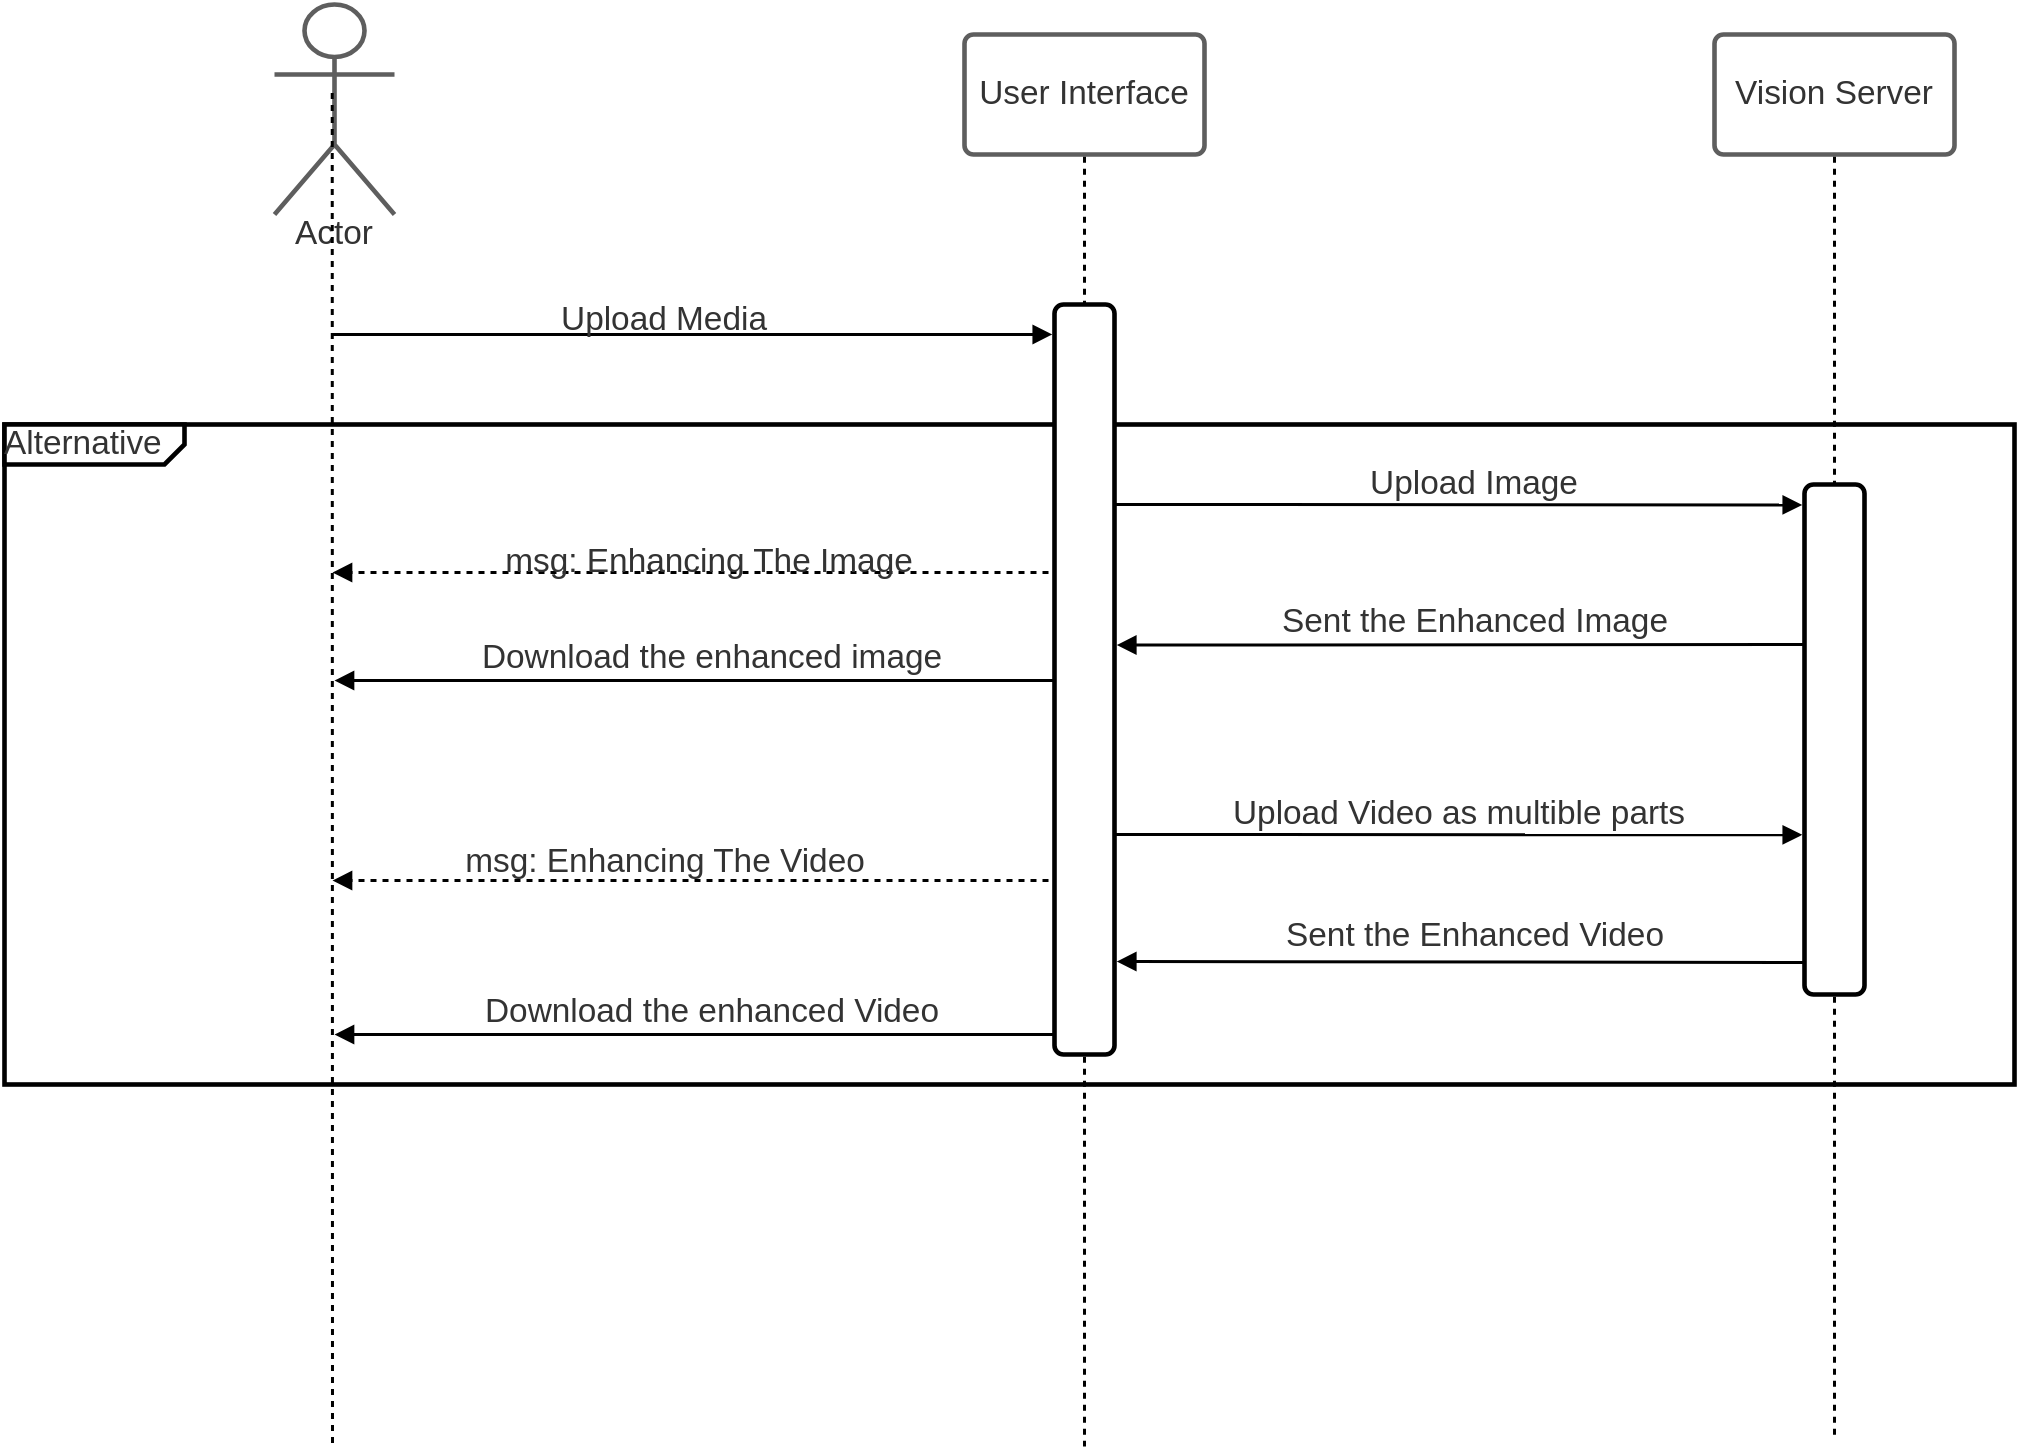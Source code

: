 <mxfile version="14.6.6"><diagram id="24cisC7Wpoj3vlsTPfId" name="Page-1"><mxGraphModel dx="1673" dy="946" grid="1" gridSize="10" guides="1" tooltips="1" connect="1" arrows="1" fold="1" page="1" pageScale="1" pageWidth="850" pageHeight="1100" math="0" shadow="0"><root><mxCell id="0"/><mxCell id="1" parent="0"/><UserObject label="Actor" lucidchartObjectId="WICwDF3WhlNE" id="rmpotrHX1EqBgF3IJLUR-1"><mxCell style="html=1;overflow=block;blockSpacing=1;whiteSpace=wrap;shape=umlActor;labelPosition=center;verticalLabelPosition=bottom;verticalAlign=top;whiteSpace=nowrap;whiteSpace=wrap;fontSize=16.7;fontColor=#333333;spacing=0;strokeColor=#5e5e5e;strokeOpacity=100;rounded=1;absoluteArcSize=1;arcSize=9;strokeWidth=2.3;" vertex="1" parent="1"><mxGeometry x="195" y="30" width="60" height="105" as="geometry"/></mxCell></UserObject><UserObject label="User Interface" lucidchartObjectId="bJCwDNufWrFP" id="rmpotrHX1EqBgF3IJLUR-2"><mxCell style="html=1;overflow=block;blockSpacing=1;whiteSpace=wrap;;whiteSpace=wrap;fontSize=16.7;fontColor=#333333;spacing=3.8;strokeColor=#5e5e5e;strokeOpacity=100;rounded=1;absoluteArcSize=1;arcSize=9;strokeWidth=2.3;" vertex="1" parent="1"><mxGeometry x="540" y="45" width="120" height="60" as="geometry"/></mxCell></UserObject><UserObject label="Vision Server" lucidchartObjectId="iJCwOBXdmEqn" id="rmpotrHX1EqBgF3IJLUR-3"><mxCell style="html=1;overflow=block;blockSpacing=1;whiteSpace=wrap;;whiteSpace=wrap;fontSize=16.7;fontColor=#333333;spacing=3.8;strokeColor=#5e5e5e;strokeOpacity=100;rounded=1;absoluteArcSize=1;arcSize=9;strokeWidth=2.3;" vertex="1" parent="1"><mxGeometry x="915" y="45" width="120" height="60" as="geometry"/></mxCell></UserObject><UserObject label="" lucidchartObjectId="bMCw8huAB6or" id="rmpotrHX1EqBgF3IJLUR-4"><mxCell style="html=1;jettySize=18;whiteSpace=wrap;fontSize=13;strokeOpacity=100;dashed=1;fixDash=1;strokeWidth=1.5;rounded=0;startArrow=none;;endArrow=none;;exitX=0.481;exitY=0.421;exitPerimeter=0;" edge="1" parent="1" source="rmpotrHX1EqBgF3IJLUR-1"><mxGeometry width="100" height="100" relative="1" as="geometry"><Array as="points"/><mxPoint x="224" y="750" as="targetPoint"/></mxGeometry></mxCell></UserObject><UserObject label="" lucidchartObjectId="oMCwKWwP8npc" id="rmpotrHX1EqBgF3IJLUR-5"><mxCell style="html=1;jettySize=18;whiteSpace=wrap;fontSize=13;strokeOpacity=100;dashed=1;fixDash=1;strokeWidth=1.5;rounded=0;startArrow=none;;endArrow=none;;exitX=0.5;exitY=1.019;exitPerimeter=0;" edge="1" parent="1" source="rmpotrHX1EqBgF3IJLUR-2"><mxGeometry width="100" height="100" relative="1" as="geometry"><Array as="points"/><mxPoint x="600" y="751" as="targetPoint"/></mxGeometry></mxCell></UserObject><UserObject label="" lucidchartObjectId="XMCw8LblpB6_" id="rmpotrHX1EqBgF3IJLUR-6"><mxCell style="html=1;jettySize=18;whiteSpace=wrap;fontSize=13;strokeOpacity=100;dashed=1;fixDash=1;strokeWidth=1.5;rounded=0;startArrow=none;;endArrow=none;;exitX=0.5;exitY=1.019;exitPerimeter=0;" edge="1" parent="1" source="rmpotrHX1EqBgF3IJLUR-3"><mxGeometry width="100" height="100" relative="1" as="geometry"><Array as="points"/><mxPoint x="975" y="748" as="targetPoint"/></mxGeometry></mxCell></UserObject><UserObject label="" lucidchartObjectId="GiPwn-Zw1NN2" id="rmpotrHX1EqBgF3IJLUR-7"><mxCell style="html=1;jettySize=18;whiteSpace=wrap;fontSize=13;strokeOpacity=100;strokeWidth=1.5;rounded=0;startArrow=none;;endArrow=block;endFill=1;;entryX=-0.037;entryY=0.04;entryPerimeter=0;" edge="1" parent="1" target="rmpotrHX1EqBgF3IJLUR-26"><mxGeometry width="100" height="100" relative="1" as="geometry"><Array as="points"/><mxPoint x="224" y="195" as="sourcePoint"/></mxGeometry></mxCell></UserObject><UserObject label="Upload Media" lucidchartObjectId="YiPwF3__YjJg" id="rmpotrHX1EqBgF3IJLUR-8"><mxCell style="html=1;overflow=block;blockSpacing=1;whiteSpace=wrap;;whiteSpace=wrap;fontSize=16.7;fontColor=#333333;spacing=3.8;strokeOpacity=0;fillOpacity=0;rounded=1;absoluteArcSize=1;arcSize=9;fillColor=#ffffff;dashed=1;fixDash=1;strokeWidth=2.3;" vertex="1" parent="1"><mxGeometry x="300" y="165" width="180" height="45" as="geometry"/></mxCell></UserObject><UserObject label="" lucidchartObjectId="IjPwA0_d9an-" id="rmpotrHX1EqBgF3IJLUR-9"><mxCell style="html=1;jettySize=18;whiteSpace=wrap;fontSize=13;strokeOpacity=100;strokeWidth=1.5;rounded=0;startArrow=none;;endArrow=block;endFill=1;;entryX=-0.037;entryY=0.04;entryPerimeter=0;" edge="1" parent="1" target="rmpotrHX1EqBgF3IJLUR-27"><mxGeometry width="100" height="100" relative="1" as="geometry"><Array as="points"/><mxPoint x="600" y="280" as="sourcePoint"/></mxGeometry></mxCell></UserObject><UserObject label="Upload Image" lucidchartObjectId="kkPwXLHeUiHL" id="rmpotrHX1EqBgF3IJLUR-10"><mxCell style="html=1;overflow=block;blockSpacing=1;whiteSpace=wrap;;whiteSpace=wrap;fontSize=16.7;fontColor=#333333;spacing=3.8;strokeOpacity=0;fillOpacity=0;rounded=1;absoluteArcSize=1;arcSize=9;fillColor=#ffffff;dashed=1;fixDash=1;strokeWidth=2.3;" vertex="1" parent="1"><mxGeometry x="705" y="255" width="180" height="30" as="geometry"/></mxCell></UserObject><UserObject label="Alternative" lucidchartObjectId="smPwMd1SJy7g" id="rmpotrHX1EqBgF3IJLUR-11"><mxCell style="html=1;overflow=block;blockSpacing=1;whiteSpace=wrap;shape=mxgraph.sysml.package2;xSize=90;overflow=fill;whiteSpace=wrap;fontSize=16.7;fontColor=#333333;align=left;spacing=0;strokeOpacity=100;rounded=1;absoluteArcSize=1;arcSize=9;strokeWidth=2.3;" vertex="1" parent="1"><mxGeometry x="60" y="240" width="1005" height="330" as="geometry"/></mxCell></UserObject><UserObject label="" lucidchartObjectId="-oPw3J-q7vaL" id="rmpotrHX1EqBgF3IJLUR-12"><mxCell style="html=1;jettySize=18;whiteSpace=wrap;fontSize=13;strokeOpacity=100;dashed=1;fixDash=1;strokeWidth=1.5;rounded=0;startArrow=none;;endArrow=block;endFill=1;;" edge="1" parent="1"><mxGeometry width="100" height="100" relative="1" as="geometry"><Array as="points"/><mxPoint x="600" y="314" as="sourcePoint"/><mxPoint x="224" y="314" as="targetPoint"/></mxGeometry></mxCell></UserObject><UserObject label="msg: Enhancing The Image" lucidchartObjectId="HpPwydOaiiu9" id="rmpotrHX1EqBgF3IJLUR-13"><mxCell style="html=1;overflow=block;blockSpacing=1;whiteSpace=wrap;;whiteSpace=wrap;fontSize=16.7;fontColor=#333333;spacing=3.8;strokeOpacity=0;fillOpacity=0;rounded=1;absoluteArcSize=1;arcSize=9;fillColor=#ffffff;dashed=1;fixDash=1;strokeWidth=2.3;" vertex="1" parent="1"><mxGeometry x="285" y="285" width="255" height="48" as="geometry"/></mxCell></UserObject><UserObject label="" lucidchartObjectId=".qPwgQwJt_6P" id="rmpotrHX1EqBgF3IJLUR-14"><mxCell style="html=1;jettySize=18;whiteSpace=wrap;fontSize=13;strokeOpacity=100;strokeWidth=1.5;rounded=0;startArrow=none;;endArrow=block;endFill=1;;entryX=1.038;entryY=0.454;entryPerimeter=0;" edge="1" parent="1" target="rmpotrHX1EqBgF3IJLUR-26"><mxGeometry width="100" height="100" relative="1" as="geometry"><Array as="points"/><mxPoint x="975" y="350" as="sourcePoint"/></mxGeometry></mxCell></UserObject><UserObject label="Sent the Enhanced Image" lucidchartObjectId="isPwGqkqeU7s" id="rmpotrHX1EqBgF3IJLUR-15"><mxCell style="html=1;overflow=block;blockSpacing=1;whiteSpace=wrap;;whiteSpace=wrap;fontSize=16.7;fontColor=#333333;spacing=3.8;strokeOpacity=0;fillOpacity=0;rounded=1;absoluteArcSize=1;arcSize=9;fillColor=#ffffff;dashed=1;fixDash=1;strokeWidth=2.3;" vertex="1" parent="1"><mxGeometry x="683" y="315" width="225" height="48" as="geometry"/></mxCell></UserObject><UserObject label="" lucidchartObjectId="mtPwUlx5e-1R" id="rmpotrHX1EqBgF3IJLUR-16"><mxCell style="html=1;jettySize=18;whiteSpace=wrap;fontSize=13;strokeOpacity=100;strokeWidth=1.5;rounded=0;startArrow=none;;endArrow=block;endFill=1;;entryX=-0.037;entryY=0.687;entryPerimeter=0;" edge="1" parent="1" target="rmpotrHX1EqBgF3IJLUR-27"><mxGeometry width="100" height="100" relative="1" as="geometry"><Array as="points"/><mxPoint x="600" y="445" as="sourcePoint"/></mxGeometry></mxCell></UserObject><UserObject label="Upload Video as multible parts" lucidchartObjectId="mtPwh6EaKn2k" id="rmpotrHX1EqBgF3IJLUR-17"><mxCell style="html=1;overflow=block;blockSpacing=1;whiteSpace=wrap;;whiteSpace=wrap;fontSize=16.7;fontColor=#333333;spacing=3.8;strokeOpacity=0;fillOpacity=0;rounded=1;absoluteArcSize=1;arcSize=9;fillColor=#ffffff;dashed=1;fixDash=1;strokeWidth=2.3;" vertex="1" parent="1"><mxGeometry x="645" y="411" width="285" height="48" as="geometry"/></mxCell></UserObject><UserObject label="" lucidchartObjectId="mtPwFf7s1amb" id="rmpotrHX1EqBgF3IJLUR-18"><mxCell style="html=1;jettySize=18;whiteSpace=wrap;fontSize=13;strokeOpacity=100;dashed=1;fixDash=1;strokeWidth=1.5;rounded=0;startArrow=none;;endArrow=block;endFill=1;;" edge="1" parent="1"><mxGeometry width="100" height="100" relative="1" as="geometry"><Array as="points"/><mxPoint x="600" y="468" as="sourcePoint"/><mxPoint x="224" y="468" as="targetPoint"/></mxGeometry></mxCell></UserObject><UserObject label="msg: Enhancing The Video" lucidchartObjectId="mtPwv0i.GoNI" id="rmpotrHX1EqBgF3IJLUR-19"><mxCell style="html=1;overflow=block;blockSpacing=1;whiteSpace=wrap;;whiteSpace=wrap;fontSize=16.7;fontColor=#333333;spacing=3.8;strokeOpacity=0;fillOpacity=0;rounded=1;absoluteArcSize=1;arcSize=9;fillColor=#ffffff;dashed=1;fixDash=1;strokeWidth=2.3;" vertex="1" parent="1"><mxGeometry x="263" y="435" width="255" height="48" as="geometry"/></mxCell></UserObject><UserObject label="" lucidchartObjectId="mtPwtDxaUw.a" id="rmpotrHX1EqBgF3IJLUR-20"><mxCell style="html=1;jettySize=18;whiteSpace=wrap;fontSize=13;strokeOpacity=100;strokeWidth=1.5;rounded=0;startArrow=none;;endArrow=block;endFill=1;;entryX=1.038;entryY=0.876;entryPerimeter=0;" edge="1" parent="1" target="rmpotrHX1EqBgF3IJLUR-26"><mxGeometry width="100" height="100" relative="1" as="geometry"><Array as="points"/><mxPoint x="975" y="509" as="sourcePoint"/></mxGeometry></mxCell></UserObject><UserObject label="Sent the Enhanced Video" lucidchartObjectId="mtPwgTbxxCx_" id="rmpotrHX1EqBgF3IJLUR-21"><mxCell style="html=1;overflow=block;blockSpacing=1;whiteSpace=wrap;;whiteSpace=wrap;fontSize=16.7;fontColor=#333333;spacing=3.8;strokeOpacity=0;fillOpacity=0;rounded=1;absoluteArcSize=1;arcSize=9;fillColor=#ffffff;dashed=1;fixDash=1;strokeWidth=2.3;" vertex="1" parent="1"><mxGeometry x="683" y="472" width="225" height="48" as="geometry"/></mxCell></UserObject><UserObject label="" lucidchartObjectId="ABPwtytxxO7M" id="rmpotrHX1EqBgF3IJLUR-22"><mxCell style="html=1;jettySize=18;whiteSpace=wrap;fontSize=13;strokeOpacity=100;strokeWidth=1.5;rounded=0;startArrow=none;;endArrow=block;endFill=1;;" edge="1" parent="1"><mxGeometry width="100" height="100" relative="1" as="geometry"><Array as="points"/><mxPoint x="600" y="368" as="sourcePoint"/><mxPoint x="225" y="368" as="targetPoint"/></mxGeometry></mxCell></UserObject><UserObject label="Download the enhanced image" lucidchartObjectId="ABPwrd2ZGjqE" id="rmpotrHX1EqBgF3IJLUR-23"><mxCell style="html=1;overflow=block;blockSpacing=1;whiteSpace=wrap;;whiteSpace=wrap;fontSize=16.7;fontColor=#333333;spacing=3.8;strokeOpacity=0;fillOpacity=0;rounded=1;absoluteArcSize=1;arcSize=9;fillColor=#ffffff;dashed=1;fixDash=1;strokeWidth=2.3;" vertex="1" parent="1"><mxGeometry x="288" y="333" width="252" height="47" as="geometry"/></mxCell></UserObject><UserObject label="" lucidchartObjectId="9CPwUS524xR-" id="rmpotrHX1EqBgF3IJLUR-24"><mxCell style="html=1;jettySize=18;whiteSpace=wrap;fontSize=13;strokeOpacity=100;strokeWidth=1.5;rounded=0;startArrow=none;;endArrow=block;endFill=1;;" edge="1" parent="1"><mxGeometry width="100" height="100" relative="1" as="geometry"><Array as="points"/><mxPoint x="600" y="545" as="sourcePoint"/><mxPoint x="225" y="545" as="targetPoint"/></mxGeometry></mxCell></UserObject><UserObject label="Download the enhanced Video" lucidchartObjectId="9CPwXG9KzsGm" id="rmpotrHX1EqBgF3IJLUR-25"><mxCell style="html=1;overflow=block;blockSpacing=1;whiteSpace=wrap;;whiteSpace=wrap;fontSize=16.7;fontColor=#333333;spacing=3.8;strokeOpacity=0;fillOpacity=0;rounded=1;absoluteArcSize=1;arcSize=9;fillColor=#ffffff;dashed=1;fixDash=1;strokeWidth=2.3;" vertex="1" parent="1"><mxGeometry x="288" y="510" width="252" height="47" as="geometry"/></mxCell></UserObject><UserObject label="" lucidchartObjectId="xNVwiLBBCBZF" id="rmpotrHX1EqBgF3IJLUR-26"><mxCell style="html=1;overflow=block;blockSpacing=1;whiteSpace=wrap;;whiteSpace=wrap;fontSize=13;spacing=0;strokeOpacity=100;rounded=1;absoluteArcSize=1;arcSize=9;strokeWidth=2.3;" vertex="1" parent="1"><mxGeometry x="585" y="180" width="30" height="375" as="geometry"/></mxCell></UserObject><UserObject label="" lucidchartObjectId="kOVwmMGnAThj" id="rmpotrHX1EqBgF3IJLUR-27"><mxCell style="html=1;overflow=block;blockSpacing=1;whiteSpace=wrap;;whiteSpace=wrap;fontSize=13;spacing=0;strokeOpacity=100;rounded=1;absoluteArcSize=1;arcSize=9;strokeWidth=2.3;" vertex="1" parent="1"><mxGeometry x="960" y="270" width="30" height="255" as="geometry"/></mxCell></UserObject></root></mxGraphModel></diagram></mxfile>